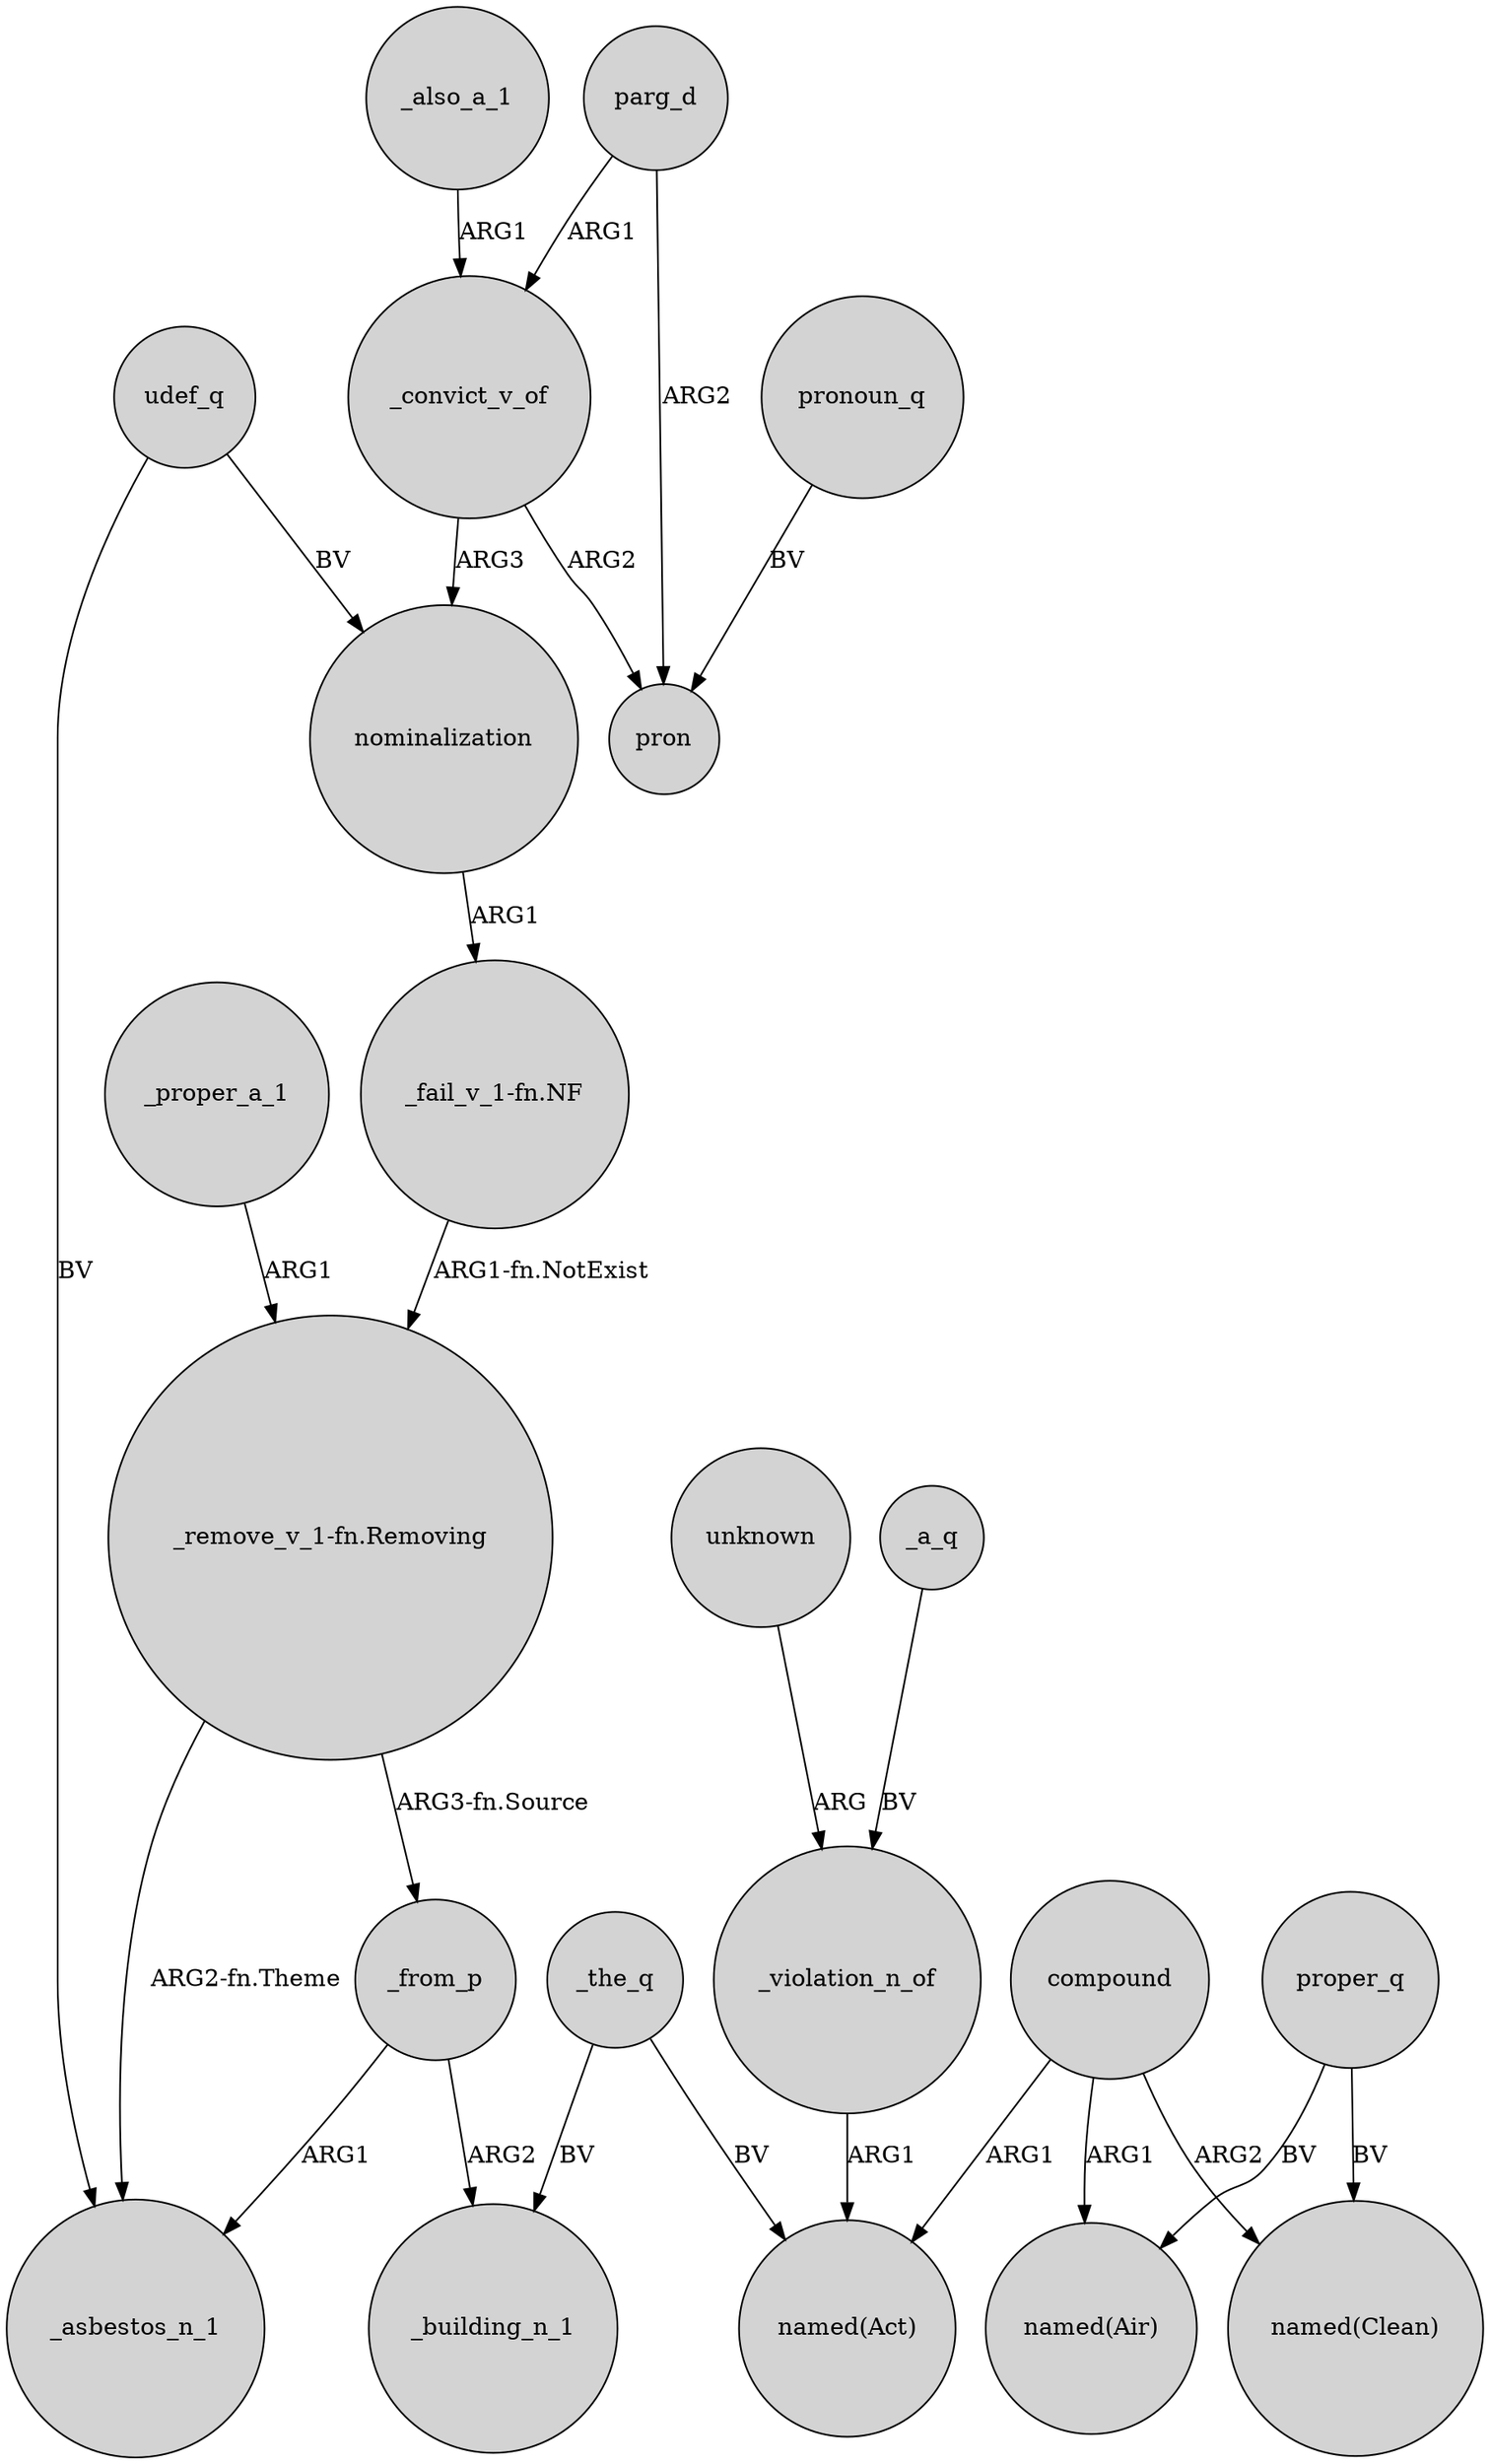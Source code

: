 digraph {
	node [shape=circle style=filled]
	_proper_a_1 -> "_remove_v_1-fn.Removing" [label=ARG1]
	_from_p -> _building_n_1 [label=ARG2]
	_the_q -> "named(Act)" [label=BV]
	compound -> "named(Clean)" [label=ARG2]
	nominalization -> "_fail_v_1-fn.NF" [label=ARG1]
	proper_q -> "named(Air)" [label=BV]
	_convict_v_of -> nominalization [label=ARG3]
	_violation_n_of -> "named(Act)" [label=ARG1]
	_convict_v_of -> pron [label=ARG2]
	"_remove_v_1-fn.Removing" -> _from_p [label="ARG3-fn.Source"]
	parg_d -> pron [label=ARG2]
	"_remove_v_1-fn.Removing" -> _asbestos_n_1 [label="ARG2-fn.Theme"]
	pronoun_q -> pron [label=BV]
	proper_q -> "named(Clean)" [label=BV]
	_the_q -> _building_n_1 [label=BV]
	"_fail_v_1-fn.NF" -> "_remove_v_1-fn.Removing" [label="ARG1-fn.NotExist"]
	compound -> "named(Air)" [label=ARG1]
	_also_a_1 -> _convict_v_of [label=ARG1]
	unknown -> _violation_n_of [label=ARG]
	udef_q -> _asbestos_n_1 [label=BV]
	udef_q -> nominalization [label=BV]
	compound -> "named(Act)" [label=ARG1]
	_a_q -> _violation_n_of [label=BV]
	_from_p -> _asbestos_n_1 [label=ARG1]
	parg_d -> _convict_v_of [label=ARG1]
}
